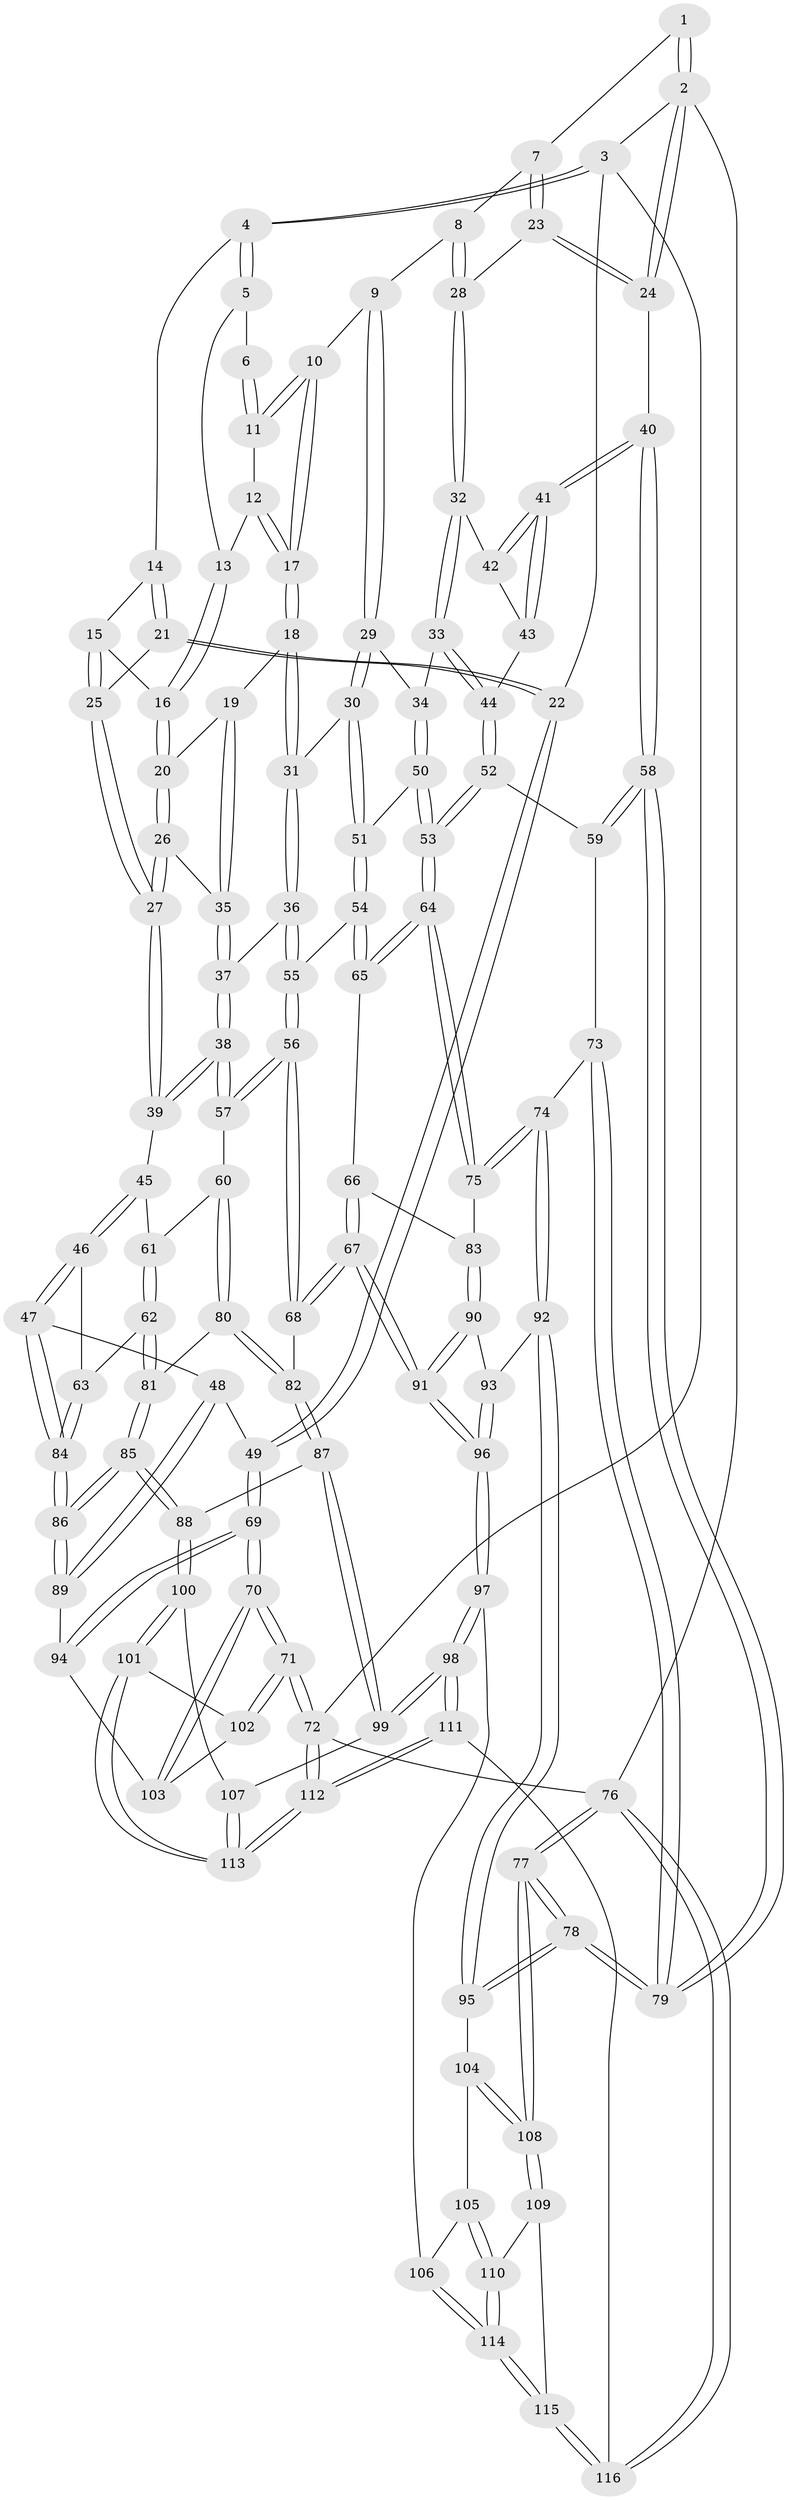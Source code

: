 // Generated by graph-tools (version 1.1) at 2025/11/02/27/25 16:11:59]
// undirected, 116 vertices, 287 edges
graph export_dot {
graph [start="1"]
  node [color=gray90,style=filled];
  1 [pos="+0.7676915196839871+0"];
  2 [pos="+1+0"];
  3 [pos="+0+0"];
  4 [pos="+0.1392466135239643+0"];
  5 [pos="+0.5566687613089073+0"];
  6 [pos="+0.5656533543405361+0"];
  7 [pos="+0.7870803353863947+0.04946556368511866"];
  8 [pos="+0.7212250742614874+0.1210404724326573"];
  9 [pos="+0.6757274071772142+0.12770401044897456"];
  10 [pos="+0.6575788705013966+0.11725259447981061"];
  11 [pos="+0.6388888653881255+0.08088798801250567"];
  12 [pos="+0.5210290455911205+0.07559070489463128"];
  13 [pos="+0.4949921051250515+0"];
  14 [pos="+0.270764045950056+0"];
  15 [pos="+0.32292787612881174+0.08096515603266241"];
  16 [pos="+0.3760312905894361+0.11175211568788632"];
  17 [pos="+0.5149327344967717+0.16811566212837467"];
  18 [pos="+0.511651732776418+0.17193463416195628"];
  19 [pos="+0.4283721999082762+0.15628965804062142"];
  20 [pos="+0.3812269283555513+0.12128904649907894"];
  21 [pos="+0.143481883855744+0.23417236122661622"];
  22 [pos="+0+0.04410489318032487"];
  23 [pos="+0.9402280463784983+0.12405133974370523"];
  24 [pos="+1+0.07362535534478674"];
  25 [pos="+0.17359503044292263+0.2515650064927727"];
  26 [pos="+0.3335340559355644+0.2168746193933271"];
  27 [pos="+0.21143962646579062+0.2986772830600489"];
  28 [pos="+0.8136855597680545+0.2323375834086534"];
  29 [pos="+0.6469449806171513+0.2756339799052037"];
  30 [pos="+0.5717043483844082+0.31130014088855484"];
  31 [pos="+0.5529874226481084+0.3189170063278612"];
  32 [pos="+0.8117246298066648+0.24636294949929433"];
  33 [pos="+0.7762576390956258+0.28827831509140156"];
  34 [pos="+0.7535296035030463+0.30687710242052113"];
  35 [pos="+0.40552082505159515+0.26917784576194165"];
  36 [pos="+0.5446790243458639+0.33216947684403125"];
  37 [pos="+0.42138158589973496+0.3400230984652983"];
  38 [pos="+0.36372518560137884+0.3749106826022308"];
  39 [pos="+0.22082395809507355+0.3229604376427415"];
  40 [pos="+1+0.14101693747314004"];
  41 [pos="+1+0.19324678682833546"];
  42 [pos="+0.882266027123759+0.28826054329666956"];
  43 [pos="+0.9061099589504038+0.3897837380044539"];
  44 [pos="+0.9054093684154879+0.39104959688823854"];
  45 [pos="+0.20887939773016476+0.3483179517183139"];
  46 [pos="+0.13521615836949769+0.45255600776712307"];
  47 [pos="+0.09132985068025008+0.47256838482637176"];
  48 [pos="+0+0.47039044148832776"];
  49 [pos="+0+0.4262425496285559"];
  50 [pos="+0.7595490943267904+0.40289772375695954"];
  51 [pos="+0.7404732618857816+0.407105688199601"];
  52 [pos="+0.8911741097689803+0.43663516228150273"];
  53 [pos="+0.8085046324125772+0.4581890076521136"];
  54 [pos="+0.6381882887217073+0.4396476311704963"];
  55 [pos="+0.5692453017825353+0.4142224523289631"];
  56 [pos="+0.5094180528149959+0.5509284800337192"];
  57 [pos="+0.3704526867955182+0.4445523202607503"];
  58 [pos="+1+0.5663255589588597"];
  59 [pos="+0.9375574572544599+0.47235018966849185"];
  60 [pos="+0.3347299243231928+0.49545849219162347"];
  61 [pos="+0.2540082970343858+0.45459284917722886"];
  62 [pos="+0.25656679594457876+0.5344462438950506"];
  63 [pos="+0.21101961269116937+0.5218924691828577"];
  64 [pos="+0.7805271293441912+0.5357155719337742"];
  65 [pos="+0.6657867265156083+0.49605055786278673"];
  66 [pos="+0.6462183321477805+0.5349571333388233"];
  67 [pos="+0.562326147509472+0.6457609892699251"];
  68 [pos="+0.5153619554562298+0.608728541355857"];
  69 [pos="+0+0.7781448935188592"];
  70 [pos="+0+0.8123697996175911"];
  71 [pos="+0+0.9905893054420696"];
  72 [pos="+0+1"];
  73 [pos="+0.8837407174643042+0.607973898080117"];
  74 [pos="+0.8571208679405079+0.6206210314847788"];
  75 [pos="+0.7806704650016439+0.5460387648754742"];
  76 [pos="+1+1"];
  77 [pos="+1+1"];
  78 [pos="+1+0.6301670905151343"];
  79 [pos="+1+0.5962535642869055"];
  80 [pos="+0.30824973445494325+0.547229704237594"];
  81 [pos="+0.26995941193425665+0.5424394919270558"];
  82 [pos="+0.3651515520076179+0.649684537101854"];
  83 [pos="+0.7558906994999777+0.5673003151850443"];
  84 [pos="+0.14591961037724357+0.6442888898694322"];
  85 [pos="+0.15345719563129342+0.6976282131641666"];
  86 [pos="+0.1479875813169184+0.6947716621985778"];
  87 [pos="+0.31094689326628344+0.7306745701174326"];
  88 [pos="+0.20734142240878406+0.7419971377354142"];
  89 [pos="+0.09622159832283236+0.696952528286632"];
  90 [pos="+0.6889422599928704+0.6340643756297358"];
  91 [pos="+0.5877355015900004+0.6772819233198749"];
  92 [pos="+0.8516602926243727+0.7272061784525192"];
  93 [pos="+0.8182139163775559+0.7103834089022799"];
  94 [pos="+0.06054092990843113+0.7130670641730212"];
  95 [pos="+0.8641080122800204+0.7710296744270301"];
  96 [pos="+0.5903380895653024+0.6989531372168373"];
  97 [pos="+0.6000736282916379+0.813670105010337"];
  98 [pos="+0.527429657589111+0.9034577347799205"];
  99 [pos="+0.39327583296030855+0.8383240415578558"];
  100 [pos="+0.18016397064255274+0.8530680910571088"];
  101 [pos="+0.15561929027550694+0.9175076535159084"];
  102 [pos="+0.13500147700742726+0.911158878592403"];
  103 [pos="+0.06171355214599415+0.8526426383085873"];
  104 [pos="+0.8582210642725363+0.7862599161951969"];
  105 [pos="+0.8202146518309146+0.8080336553938554"];
  106 [pos="+0.6203979140335236+0.8164529388305106"];
  107 [pos="+0.33412517777098316+0.8851861448668922"];
  108 [pos="+1+0.9977214319387487"];
  109 [pos="+0.890023660378589+0.9662270484855602"];
  110 [pos="+0.8051138650921592+0.9229859315138722"];
  111 [pos="+0.5213014370315285+1"];
  112 [pos="+0.2173410356907315+1"];
  113 [pos="+0.19986384061404458+1"];
  114 [pos="+0.7720416522430776+0.9764410792743645"];
  115 [pos="+0.7681569979587379+1"];
  116 [pos="+0.6963366387810639+1"];
  1 -- 2;
  1 -- 2;
  1 -- 7;
  2 -- 3;
  2 -- 24;
  2 -- 24;
  2 -- 76;
  3 -- 4;
  3 -- 4;
  3 -- 22;
  3 -- 72;
  4 -- 5;
  4 -- 5;
  4 -- 14;
  5 -- 6;
  5 -- 13;
  6 -- 11;
  6 -- 11;
  7 -- 8;
  7 -- 23;
  7 -- 23;
  8 -- 9;
  8 -- 28;
  8 -- 28;
  9 -- 10;
  9 -- 29;
  9 -- 29;
  10 -- 11;
  10 -- 11;
  10 -- 17;
  10 -- 17;
  11 -- 12;
  12 -- 13;
  12 -- 17;
  12 -- 17;
  13 -- 16;
  13 -- 16;
  14 -- 15;
  14 -- 21;
  14 -- 21;
  15 -- 16;
  15 -- 25;
  15 -- 25;
  16 -- 20;
  16 -- 20;
  17 -- 18;
  17 -- 18;
  18 -- 19;
  18 -- 31;
  18 -- 31;
  19 -- 20;
  19 -- 35;
  19 -- 35;
  20 -- 26;
  20 -- 26;
  21 -- 22;
  21 -- 22;
  21 -- 25;
  22 -- 49;
  22 -- 49;
  23 -- 24;
  23 -- 24;
  23 -- 28;
  24 -- 40;
  25 -- 27;
  25 -- 27;
  26 -- 27;
  26 -- 27;
  26 -- 35;
  27 -- 39;
  27 -- 39;
  28 -- 32;
  28 -- 32;
  29 -- 30;
  29 -- 30;
  29 -- 34;
  30 -- 31;
  30 -- 51;
  30 -- 51;
  31 -- 36;
  31 -- 36;
  32 -- 33;
  32 -- 33;
  32 -- 42;
  33 -- 34;
  33 -- 44;
  33 -- 44;
  34 -- 50;
  34 -- 50;
  35 -- 37;
  35 -- 37;
  36 -- 37;
  36 -- 55;
  36 -- 55;
  37 -- 38;
  37 -- 38;
  38 -- 39;
  38 -- 39;
  38 -- 57;
  38 -- 57;
  39 -- 45;
  40 -- 41;
  40 -- 41;
  40 -- 58;
  40 -- 58;
  41 -- 42;
  41 -- 42;
  41 -- 43;
  41 -- 43;
  42 -- 43;
  43 -- 44;
  44 -- 52;
  44 -- 52;
  45 -- 46;
  45 -- 46;
  45 -- 61;
  46 -- 47;
  46 -- 47;
  46 -- 63;
  47 -- 48;
  47 -- 84;
  47 -- 84;
  48 -- 49;
  48 -- 89;
  48 -- 89;
  49 -- 69;
  49 -- 69;
  50 -- 51;
  50 -- 53;
  50 -- 53;
  51 -- 54;
  51 -- 54;
  52 -- 53;
  52 -- 53;
  52 -- 59;
  53 -- 64;
  53 -- 64;
  54 -- 55;
  54 -- 65;
  54 -- 65;
  55 -- 56;
  55 -- 56;
  56 -- 57;
  56 -- 57;
  56 -- 68;
  56 -- 68;
  57 -- 60;
  58 -- 59;
  58 -- 59;
  58 -- 79;
  58 -- 79;
  59 -- 73;
  60 -- 61;
  60 -- 80;
  60 -- 80;
  61 -- 62;
  61 -- 62;
  62 -- 63;
  62 -- 81;
  62 -- 81;
  63 -- 84;
  63 -- 84;
  64 -- 65;
  64 -- 65;
  64 -- 75;
  64 -- 75;
  65 -- 66;
  66 -- 67;
  66 -- 67;
  66 -- 83;
  67 -- 68;
  67 -- 68;
  67 -- 91;
  67 -- 91;
  68 -- 82;
  69 -- 70;
  69 -- 70;
  69 -- 94;
  69 -- 94;
  70 -- 71;
  70 -- 71;
  70 -- 103;
  70 -- 103;
  71 -- 72;
  71 -- 72;
  71 -- 102;
  71 -- 102;
  72 -- 112;
  72 -- 112;
  72 -- 76;
  73 -- 74;
  73 -- 79;
  73 -- 79;
  74 -- 75;
  74 -- 75;
  74 -- 92;
  74 -- 92;
  75 -- 83;
  76 -- 77;
  76 -- 77;
  76 -- 116;
  76 -- 116;
  77 -- 78;
  77 -- 78;
  77 -- 108;
  77 -- 108;
  78 -- 79;
  78 -- 79;
  78 -- 95;
  78 -- 95;
  80 -- 81;
  80 -- 82;
  80 -- 82;
  81 -- 85;
  81 -- 85;
  82 -- 87;
  82 -- 87;
  83 -- 90;
  83 -- 90;
  84 -- 86;
  84 -- 86;
  85 -- 86;
  85 -- 86;
  85 -- 88;
  85 -- 88;
  86 -- 89;
  86 -- 89;
  87 -- 88;
  87 -- 99;
  87 -- 99;
  88 -- 100;
  88 -- 100;
  89 -- 94;
  90 -- 91;
  90 -- 91;
  90 -- 93;
  91 -- 96;
  91 -- 96;
  92 -- 93;
  92 -- 95;
  92 -- 95;
  93 -- 96;
  93 -- 96;
  94 -- 103;
  95 -- 104;
  96 -- 97;
  96 -- 97;
  97 -- 98;
  97 -- 98;
  97 -- 106;
  98 -- 99;
  98 -- 99;
  98 -- 111;
  98 -- 111;
  99 -- 107;
  100 -- 101;
  100 -- 101;
  100 -- 107;
  101 -- 102;
  101 -- 113;
  101 -- 113;
  102 -- 103;
  104 -- 105;
  104 -- 108;
  104 -- 108;
  105 -- 106;
  105 -- 110;
  105 -- 110;
  106 -- 114;
  106 -- 114;
  107 -- 113;
  107 -- 113;
  108 -- 109;
  108 -- 109;
  109 -- 110;
  109 -- 115;
  110 -- 114;
  110 -- 114;
  111 -- 112;
  111 -- 112;
  111 -- 116;
  112 -- 113;
  112 -- 113;
  114 -- 115;
  114 -- 115;
  115 -- 116;
  115 -- 116;
}
